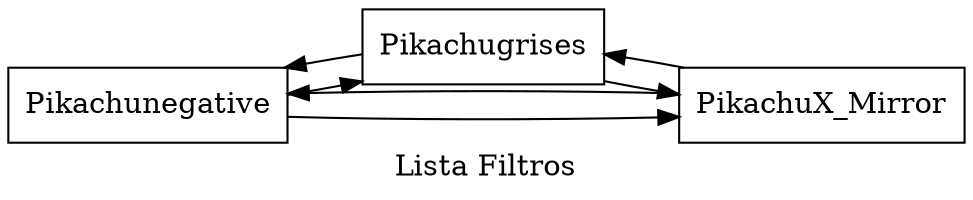 
 digraph  List{ 
 rankdir=LR;  
 node [shape=record];
 label="Lista Filtros";
Pikachunegative -> Pikachugrises;
Pikachugrises -> Pikachunegative;
Pikachugrises -> PikachuX_Mirror;
PikachuX_Mirror -> Pikachugrises;
PikachuX_Mirror -> Pikachunegative;
Pikachunegative -> PikachuX_Mirror;

}